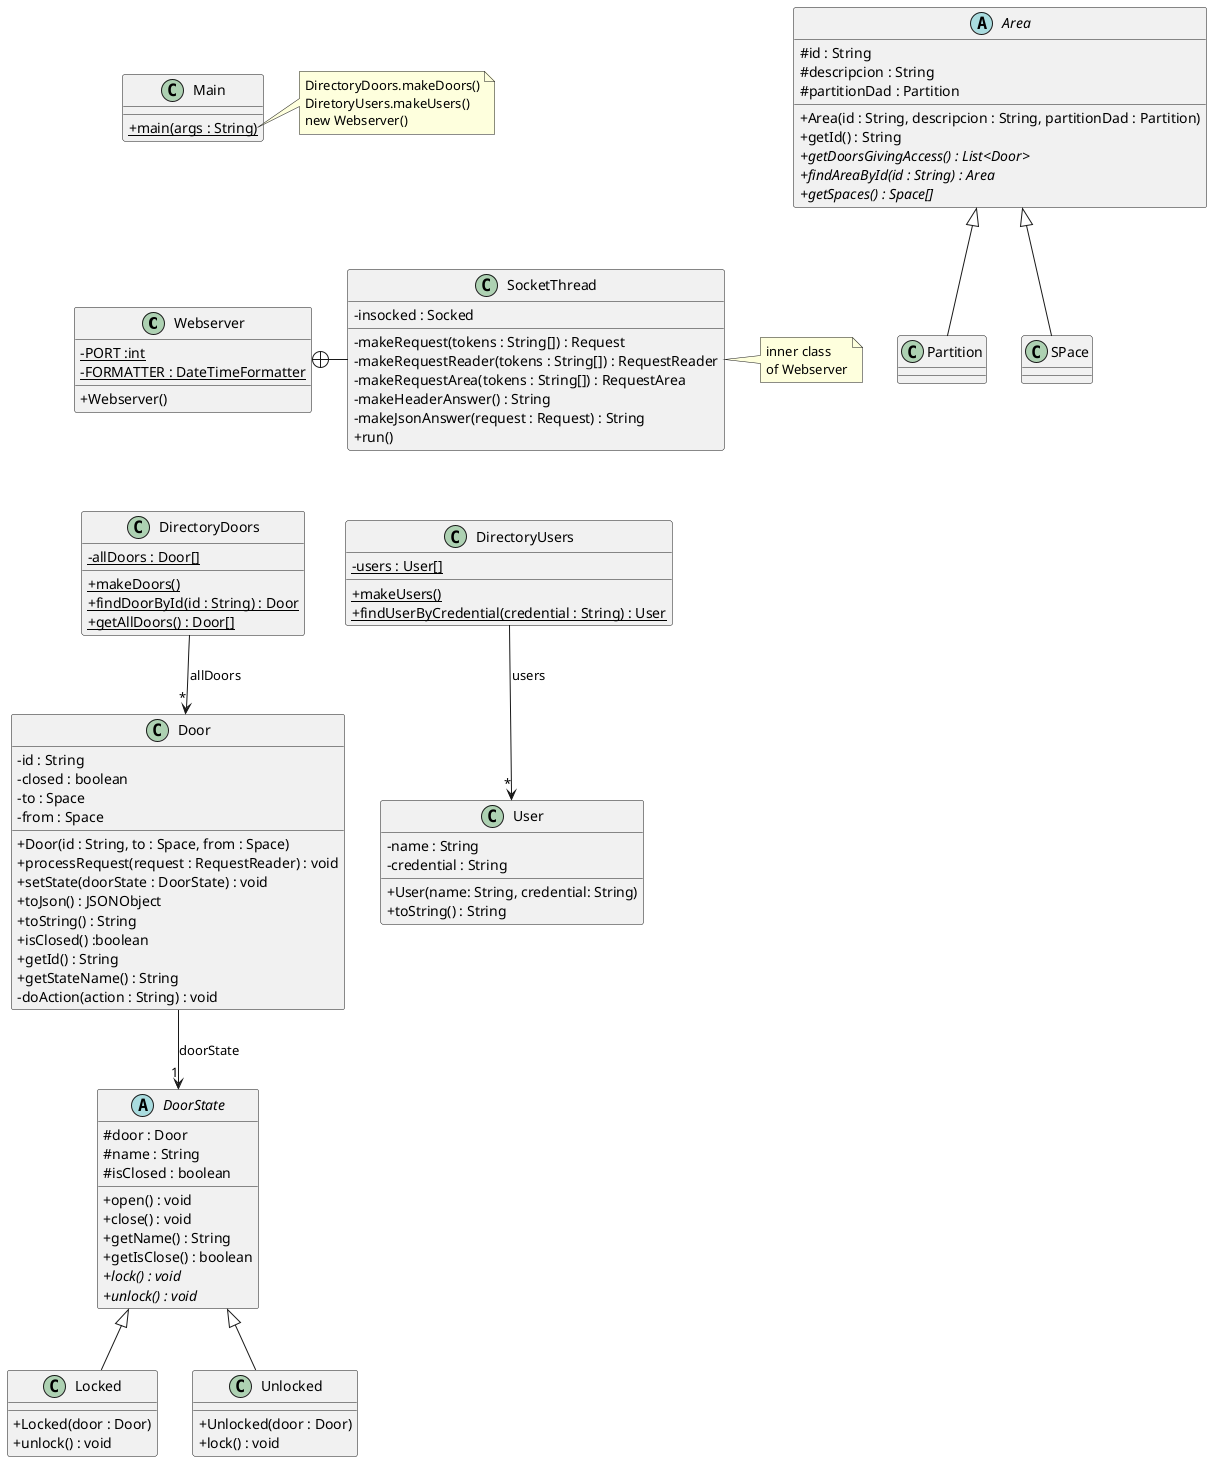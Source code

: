 @startuml
'https://plantuml.com/class-diagram
skinparam classAttributeIconSize 0

class Webserver {
    - {static} PORT :int
    - {static} FORMATTER : DateTimeFormatter
    + Webserver()
}

class SocketThread {
    - insocked : Socked
    - makeRequest(tokens : String[]) : Request
    - makeRequestReader(tokens : String[]) : RequestReader
    - makeRequestArea(tokens : String[]) : RequestArea
    - makeHeaderAnswer() : String
    - makeJsonAnswer(request : Request) : String
    + run()
}

Webserver +-right- SocketThread

note right of SocketThread
inner class
of Webserver
end note

class DirectoryDoors {
    - {static} allDoors : Door[]
    + {static} makeDoors()
    + {static} findDoorById(id : String) : Door
    + {static} getAllDoors() : Door[]
}

DirectoryDoors --> "*" Door : "allDoors"

class DirectoryUsers {
    - {static} users : User[]
    + {static} makeUsers()
    + {static} findUserByCredential(credential : String) : User
}

DirectoryUsers --> "*" User : "users"

class Door {
    - id : String
    - closed : boolean
    - to : Space
    - from : Space
    + Door(id : String, to : Space, from : Space)
    + processRequest(request : RequestReader) : void
    + setState(doorState : DoorState) : void
    + toJson() : JSONObject
    + toString() : String
    + isClosed() :boolean
    + getId() : String
    '+ setClosed(b : boolean)
    + getStateName() : String
    - doAction(action : String) : void
}

class User {
    - name : String
    - credential : String
    + User(name: String, credential: String)
    + toString() : String
}

Door --> "1" DoorState : doorState

abstract class DoorState {
    # door : Door
    # name : String
    # isClosed : boolean
    + open() : void
    + close() : void
    + getName() : String
    + getIsClose() : boolean
    + {abstract} lock() : void
    + {abstract} unlock() : void
    '+ {abstract} unlockShortly() : void
}

class Locked extends DoorState {
    + Locked(door : Door)
    + unlock() : void
}

class Unlocked extends DoorState {
    + Unlocked(door : Door)
    + lock() : void
}

abstract class Area {
    # id : String
    # descripcion : String
    # partitionDad : Partition
    + Area(id : String, descripcion : String, partitionDad : Partition)
    + getId() : String
    + {abstract} getDoorsGivingAccess() : List<Door>
    + {abstract} findAreaById(id : String) : Area
    + {abstract} getSpaces() : Space[]
}

class Partition extends Area {

}

class SPace extends Area {

}

class Main {
    + {static} main(args : String)
}

note right of Main::main
DirectoryDoors.makeDoors()
DiretoryUsers.makeUsers()
new Webserver()
end note

Main -[hidden]down- Webserver
Webserver -[hidden]down- DirectoryDoors
DirectoryDoors -[hidden]right- DirectoryUsers
@enduml
